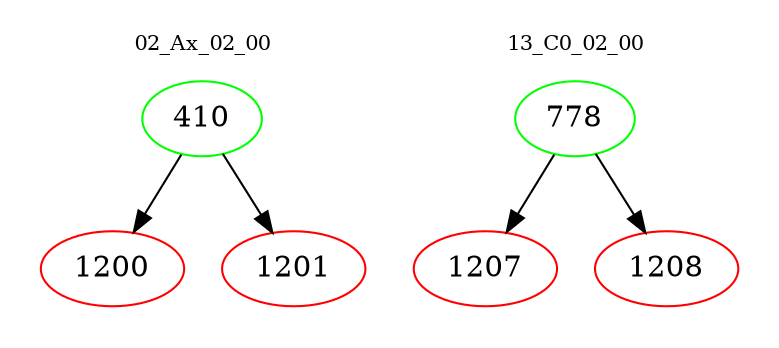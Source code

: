 digraph{
subgraph cluster_0 {
color = white
label = "02_Ax_02_00";
fontsize=10;
T0_410 [label="410", color="green"]
T0_410 -> T0_1200 [color="black"]
T0_1200 [label="1200", color="red"]
T0_410 -> T0_1201 [color="black"]
T0_1201 [label="1201", color="red"]
}
subgraph cluster_1 {
color = white
label = "13_C0_02_00";
fontsize=10;
T1_778 [label="778", color="green"]
T1_778 -> T1_1207 [color="black"]
T1_1207 [label="1207", color="red"]
T1_778 -> T1_1208 [color="black"]
T1_1208 [label="1208", color="red"]
}
}
